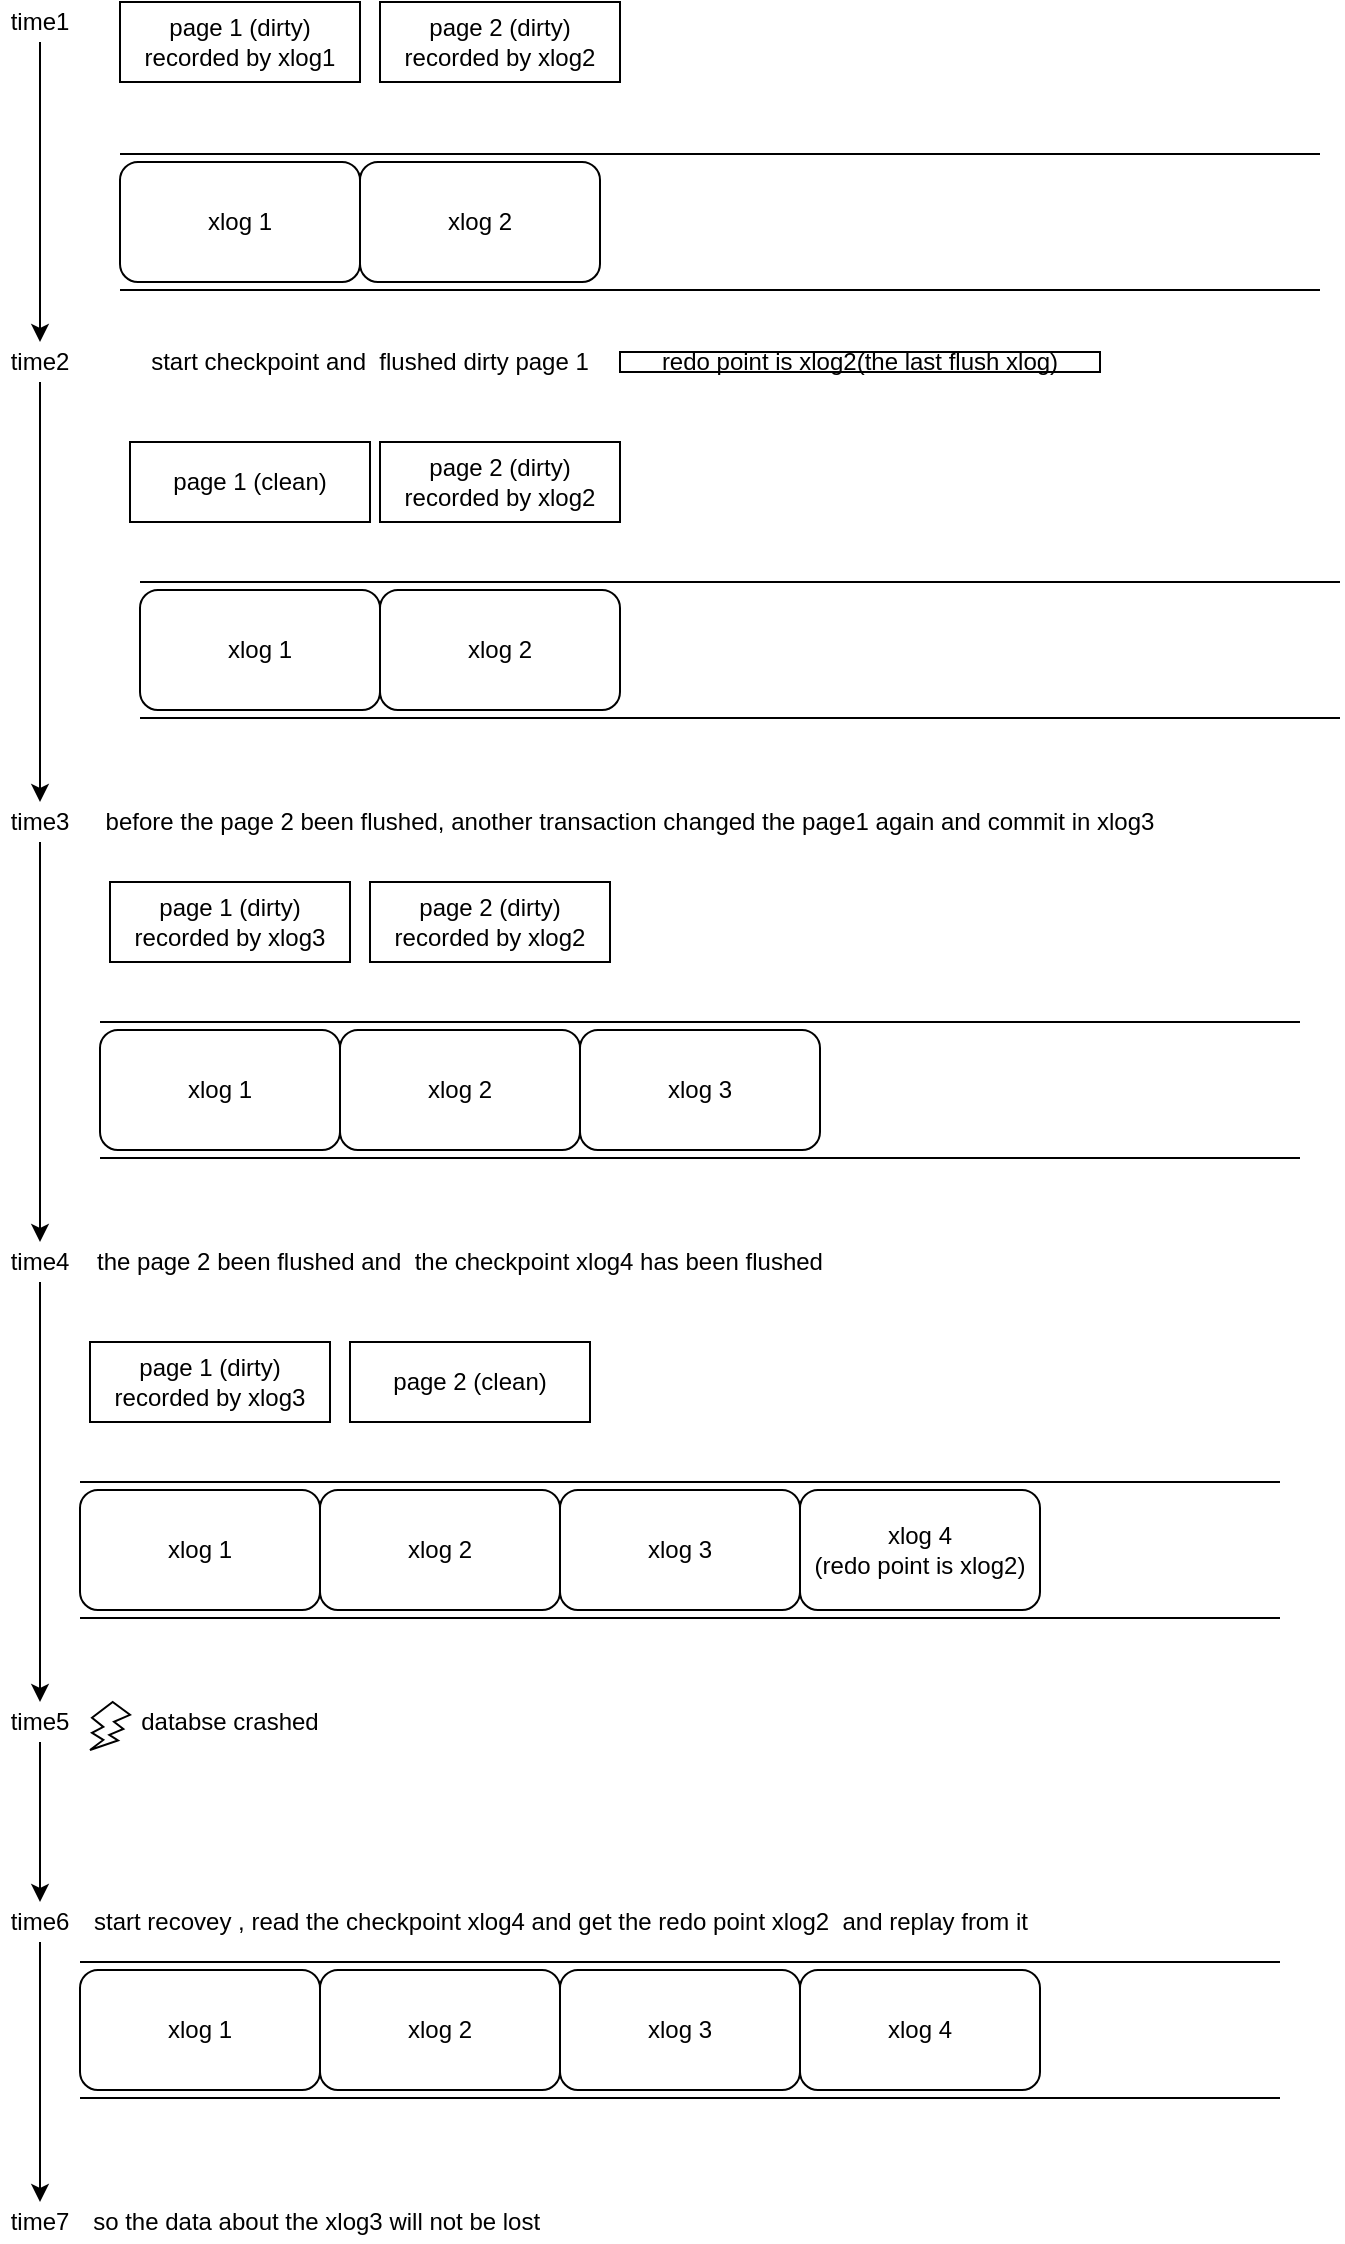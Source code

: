 <mxfile version="12.3.1" type="github" pages="1">
  <diagram id="gXM3Ycw-fR02b8TOL5E9" name="Page-1">
    <mxGraphModel dx="772" dy="405" grid="1" gridSize="10" guides="1" tooltips="1" connect="1" arrows="1" fold="1" page="1" pageScale="1" pageWidth="3300" pageHeight="4681" math="0" shadow="0">
      <root>
        <mxCell id="0"/>
        <mxCell id="1" parent="0"/>
        <mxCell id="KGu_Q4hgnfblnTcpn7K5-1" value="" style="endArrow=none;html=1;" parent="1" edge="1">
          <mxGeometry width="50" height="50" relative="1" as="geometry">
            <mxPoint x="80" y="356" as="sourcePoint"/>
            <mxPoint x="680" y="356" as="targetPoint"/>
          </mxGeometry>
        </mxCell>
        <mxCell id="KGu_Q4hgnfblnTcpn7K5-2" value="" style="endArrow=none;html=1;" parent="1" edge="1">
          <mxGeometry width="50" height="50" relative="1" as="geometry">
            <mxPoint x="80" y="424" as="sourcePoint"/>
            <mxPoint x="680" y="424" as="targetPoint"/>
          </mxGeometry>
        </mxCell>
        <mxCell id="KGu_Q4hgnfblnTcpn7K5-3" value="xlog 1" style="rounded=1;whiteSpace=wrap;html=1;" parent="1" vertex="1">
          <mxGeometry x="80" y="360" width="120" height="60" as="geometry"/>
        </mxCell>
        <mxCell id="KGu_Q4hgnfblnTcpn7K5-4" value="xlog 2" style="rounded=1;whiteSpace=wrap;html=1;" parent="1" vertex="1">
          <mxGeometry x="200" y="360" width="120" height="60" as="geometry"/>
        </mxCell>
        <mxCell id="KGu_Q4hgnfblnTcpn7K5-9" value="page 1 (dirty)&lt;br&gt;recorded by xlog1" style="rounded=0;whiteSpace=wrap;html=1;" parent="1" vertex="1">
          <mxGeometry x="80" y="280" width="120" height="40" as="geometry"/>
        </mxCell>
        <mxCell id="KGu_Q4hgnfblnTcpn7K5-10" value="page 2 (dirty)&lt;br&gt;recorded by xlog2" style="rounded=0;whiteSpace=wrap;html=1;" parent="1" vertex="1">
          <mxGeometry x="210" y="280" width="120" height="40" as="geometry"/>
        </mxCell>
        <mxCell id="KGu_Q4hgnfblnTcpn7K5-11" value="" style="endArrow=none;html=1;" parent="1" edge="1">
          <mxGeometry width="50" height="50" relative="1" as="geometry">
            <mxPoint x="90" y="570" as="sourcePoint"/>
            <mxPoint x="690" y="570" as="targetPoint"/>
          </mxGeometry>
        </mxCell>
        <mxCell id="KGu_Q4hgnfblnTcpn7K5-12" value="" style="endArrow=none;html=1;" parent="1" edge="1">
          <mxGeometry width="50" height="50" relative="1" as="geometry">
            <mxPoint x="90" y="638" as="sourcePoint"/>
            <mxPoint x="690" y="638" as="targetPoint"/>
          </mxGeometry>
        </mxCell>
        <mxCell id="KGu_Q4hgnfblnTcpn7K5-13" value="xlog 1" style="rounded=1;whiteSpace=wrap;html=1;" parent="1" vertex="1">
          <mxGeometry x="90" y="574" width="120" height="60" as="geometry"/>
        </mxCell>
        <mxCell id="KGu_Q4hgnfblnTcpn7K5-14" value="xlog 2" style="rounded=1;whiteSpace=wrap;html=1;" parent="1" vertex="1">
          <mxGeometry x="210" y="574" width="120" height="60" as="geometry"/>
        </mxCell>
        <mxCell id="KGu_Q4hgnfblnTcpn7K5-16" value="page 2 (dirty)&lt;br&gt;recorded by xlog2" style="rounded=0;whiteSpace=wrap;html=1;" parent="1" vertex="1">
          <mxGeometry x="210" y="500" width="120" height="40" as="geometry"/>
        </mxCell>
        <mxCell id="KGu_Q4hgnfblnTcpn7K5-18" value="start checkpoint and&amp;nbsp; flushed dirty page 1" style="text;html=1;strokeColor=none;fillColor=none;align=center;verticalAlign=middle;whiteSpace=wrap;rounded=0;" parent="1" vertex="1">
          <mxGeometry x="80" y="450" width="250" height="20" as="geometry"/>
        </mxCell>
        <mxCell id="KGu_Q4hgnfblnTcpn7K5-20" value="page 1 (clean)" style="rounded=0;whiteSpace=wrap;html=1;" parent="1" vertex="1">
          <mxGeometry x="85" y="500" width="120" height="40" as="geometry"/>
        </mxCell>
        <mxCell id="KGu_Q4hgnfblnTcpn7K5-24" value="" style="edgeStyle=orthogonalEdgeStyle;rounded=0;orthogonalLoop=1;jettySize=auto;html=1;" parent="1" source="KGu_Q4hgnfblnTcpn7K5-22" target="KGu_Q4hgnfblnTcpn7K5-23" edge="1">
          <mxGeometry relative="1" as="geometry"/>
        </mxCell>
        <mxCell id="KGu_Q4hgnfblnTcpn7K5-22" value="time1" style="text;html=1;strokeColor=none;fillColor=none;align=center;verticalAlign=middle;whiteSpace=wrap;rounded=0;" parent="1" vertex="1">
          <mxGeometry x="20" y="280" width="40" height="20" as="geometry"/>
        </mxCell>
        <mxCell id="KGu_Q4hgnfblnTcpn7K5-26" value="" style="edgeStyle=orthogonalEdgeStyle;rounded=0;orthogonalLoop=1;jettySize=auto;html=1;" parent="1" source="KGu_Q4hgnfblnTcpn7K5-23" target="KGu_Q4hgnfblnTcpn7K5-25" edge="1">
          <mxGeometry relative="1" as="geometry"/>
        </mxCell>
        <mxCell id="KGu_Q4hgnfblnTcpn7K5-23" value="time2" style="text;html=1;strokeColor=none;fillColor=none;align=center;verticalAlign=middle;whiteSpace=wrap;rounded=0;" parent="1" vertex="1">
          <mxGeometry x="20" y="450" width="40" height="20" as="geometry"/>
        </mxCell>
        <mxCell id="KGu_Q4hgnfblnTcpn7K5-37" value="" style="edgeStyle=orthogonalEdgeStyle;rounded=0;orthogonalLoop=1;jettySize=auto;html=1;" parent="1" source="KGu_Q4hgnfblnTcpn7K5-25" target="KGu_Q4hgnfblnTcpn7K5-36" edge="1">
          <mxGeometry relative="1" as="geometry"/>
        </mxCell>
        <mxCell id="KGu_Q4hgnfblnTcpn7K5-25" value="time3" style="text;html=1;strokeColor=none;fillColor=none;align=center;verticalAlign=middle;whiteSpace=wrap;rounded=0;" parent="1" vertex="1">
          <mxGeometry x="20" y="680" width="40" height="20" as="geometry"/>
        </mxCell>
        <mxCell id="KGu_Q4hgnfblnTcpn7K5-48" value="" style="edgeStyle=orthogonalEdgeStyle;rounded=0;orthogonalLoop=1;jettySize=auto;html=1;" parent="1" source="KGu_Q4hgnfblnTcpn7K5-36" target="KGu_Q4hgnfblnTcpn7K5-47" edge="1">
          <mxGeometry relative="1" as="geometry"/>
        </mxCell>
        <mxCell id="KGu_Q4hgnfblnTcpn7K5-36" value="time4" style="text;html=1;strokeColor=none;fillColor=none;align=center;verticalAlign=middle;whiteSpace=wrap;rounded=0;" parent="1" vertex="1">
          <mxGeometry x="20" y="900" width="40" height="20" as="geometry"/>
        </mxCell>
        <mxCell id="KGu_Q4hgnfblnTcpn7K5-53" value="" style="edgeStyle=orthogonalEdgeStyle;rounded=0;orthogonalLoop=1;jettySize=auto;html=1;" parent="1" source="KGu_Q4hgnfblnTcpn7K5-47" target="KGu_Q4hgnfblnTcpn7K5-52" edge="1">
          <mxGeometry relative="1" as="geometry"/>
        </mxCell>
        <mxCell id="KGu_Q4hgnfblnTcpn7K5-47" value="time5" style="text;html=1;strokeColor=none;fillColor=none;align=center;verticalAlign=middle;whiteSpace=wrap;rounded=0;" parent="1" vertex="1">
          <mxGeometry x="20" y="1130" width="40" height="20" as="geometry"/>
        </mxCell>
        <mxCell id="KGu_Q4hgnfblnTcpn7K5-68" value="" style="edgeStyle=orthogonalEdgeStyle;rounded=0;orthogonalLoop=1;jettySize=auto;html=1;" parent="1" source="KGu_Q4hgnfblnTcpn7K5-52" target="KGu_Q4hgnfblnTcpn7K5-67" edge="1">
          <mxGeometry relative="1" as="geometry"/>
        </mxCell>
        <mxCell id="KGu_Q4hgnfblnTcpn7K5-52" value="time6" style="text;html=1;strokeColor=none;fillColor=none;align=center;verticalAlign=middle;whiteSpace=wrap;rounded=0;" parent="1" vertex="1">
          <mxGeometry x="20" y="1230" width="40" height="20" as="geometry"/>
        </mxCell>
        <mxCell id="KGu_Q4hgnfblnTcpn7K5-67" value="time7" style="text;html=1;strokeColor=none;fillColor=none;align=center;verticalAlign=middle;whiteSpace=wrap;rounded=0;" parent="1" vertex="1">
          <mxGeometry x="20" y="1380" width="40" height="20" as="geometry"/>
        </mxCell>
        <mxCell id="KGu_Q4hgnfblnTcpn7K5-28" value="" style="endArrow=none;html=1;" parent="1" edge="1">
          <mxGeometry width="50" height="50" relative="1" as="geometry">
            <mxPoint x="70" y="790" as="sourcePoint"/>
            <mxPoint x="670" y="790" as="targetPoint"/>
          </mxGeometry>
        </mxCell>
        <mxCell id="KGu_Q4hgnfblnTcpn7K5-29" value="" style="endArrow=none;html=1;" parent="1" edge="1">
          <mxGeometry width="50" height="50" relative="1" as="geometry">
            <mxPoint x="70" y="858" as="sourcePoint"/>
            <mxPoint x="670" y="858" as="targetPoint"/>
          </mxGeometry>
        </mxCell>
        <mxCell id="KGu_Q4hgnfblnTcpn7K5-30" value="xlog 1" style="rounded=1;whiteSpace=wrap;html=1;" parent="1" vertex="1">
          <mxGeometry x="70" y="794" width="120" height="60" as="geometry"/>
        </mxCell>
        <mxCell id="KGu_Q4hgnfblnTcpn7K5-31" value="xlog 2" style="rounded=1;whiteSpace=wrap;html=1;" parent="1" vertex="1">
          <mxGeometry x="190" y="794" width="120" height="60" as="geometry"/>
        </mxCell>
        <mxCell id="KGu_Q4hgnfblnTcpn7K5-32" value="page 2 (dirty)&lt;br&gt;recorded by xlog2" style="rounded=0;whiteSpace=wrap;html=1;" parent="1" vertex="1">
          <mxGeometry x="205" y="720" width="120" height="40" as="geometry"/>
        </mxCell>
        <mxCell id="KGu_Q4hgnfblnTcpn7K5-33" value="page 1 (dirty)&lt;br&gt;recorded by xlog3" style="rounded=0;whiteSpace=wrap;html=1;" parent="1" vertex="1">
          <mxGeometry x="75" y="720" width="120" height="40" as="geometry"/>
        </mxCell>
        <mxCell id="KGu_Q4hgnfblnTcpn7K5-34" value="before the page 2 been flushed, another transaction changed the page1 again and commit in xlog3" style="text;html=1;strokeColor=none;fillColor=none;align=center;verticalAlign=middle;whiteSpace=wrap;rounded=0;" parent="1" vertex="1">
          <mxGeometry x="60" y="680" width="550" height="20" as="geometry"/>
        </mxCell>
        <mxCell id="KGu_Q4hgnfblnTcpn7K5-35" value="xlog 3" style="rounded=1;whiteSpace=wrap;html=1;" parent="1" vertex="1">
          <mxGeometry x="310" y="794" width="120" height="60" as="geometry"/>
        </mxCell>
        <mxCell id="KGu_Q4hgnfblnTcpn7K5-38" value="" style="endArrow=none;html=1;" parent="1" edge="1">
          <mxGeometry width="50" height="50" relative="1" as="geometry">
            <mxPoint x="60" y="1020" as="sourcePoint"/>
            <mxPoint x="660" y="1020" as="targetPoint"/>
          </mxGeometry>
        </mxCell>
        <mxCell id="KGu_Q4hgnfblnTcpn7K5-39" value="" style="endArrow=none;html=1;" parent="1" edge="1">
          <mxGeometry width="50" height="50" relative="1" as="geometry">
            <mxPoint x="60" y="1088" as="sourcePoint"/>
            <mxPoint x="660" y="1088" as="targetPoint"/>
          </mxGeometry>
        </mxCell>
        <mxCell id="KGu_Q4hgnfblnTcpn7K5-40" value="xlog 1" style="rounded=1;whiteSpace=wrap;html=1;" parent="1" vertex="1">
          <mxGeometry x="60" y="1024" width="120" height="60" as="geometry"/>
        </mxCell>
        <mxCell id="KGu_Q4hgnfblnTcpn7K5-41" value="xlog 2" style="rounded=1;whiteSpace=wrap;html=1;" parent="1" vertex="1">
          <mxGeometry x="180" y="1024" width="120" height="60" as="geometry"/>
        </mxCell>
        <mxCell id="KGu_Q4hgnfblnTcpn7K5-42" value="page 2 (clean)" style="rounded=0;whiteSpace=wrap;html=1;" parent="1" vertex="1">
          <mxGeometry x="195" y="950" width="120" height="40" as="geometry"/>
        </mxCell>
        <mxCell id="KGu_Q4hgnfblnTcpn7K5-43" value="page 1 (dirty)&lt;br&gt;recorded by xlog3" style="rounded=0;whiteSpace=wrap;html=1;" parent="1" vertex="1">
          <mxGeometry x="65" y="950" width="120" height="40" as="geometry"/>
        </mxCell>
        <mxCell id="KGu_Q4hgnfblnTcpn7K5-44" value="xlog 3" style="rounded=1;whiteSpace=wrap;html=1;" parent="1" vertex="1">
          <mxGeometry x="300" y="1024" width="120" height="60" as="geometry"/>
        </mxCell>
        <mxCell id="KGu_Q4hgnfblnTcpn7K5-45" value="the page 2 been flushed and&amp;nbsp; the checkpoint xlog4 has been flushed" style="text;html=1;strokeColor=none;fillColor=none;align=center;verticalAlign=middle;whiteSpace=wrap;rounded=0;" parent="1" vertex="1">
          <mxGeometry x="50" y="900" width="400" height="20" as="geometry"/>
        </mxCell>
        <mxCell id="KGu_Q4hgnfblnTcpn7K5-46" value="xlog 4&lt;br&gt;(redo point is xlog2)" style="rounded=1;whiteSpace=wrap;html=1;" parent="1" vertex="1">
          <mxGeometry x="420" y="1024" width="120" height="60" as="geometry"/>
        </mxCell>
        <mxCell id="KGu_Q4hgnfblnTcpn7K5-50" value="databse crashed" style="text;html=1;strokeColor=none;fillColor=none;align=center;verticalAlign=middle;whiteSpace=wrap;rounded=0;" parent="1" vertex="1">
          <mxGeometry x="85" y="1130" width="100" height="20" as="geometry"/>
        </mxCell>
        <mxCell id="KGu_Q4hgnfblnTcpn7K5-51" value="" style="verticalLabelPosition=bottom;verticalAlign=top;html=1;shape=mxgraph.basic.flash" parent="1" vertex="1">
          <mxGeometry x="65" y="1130" width="20" height="24" as="geometry"/>
        </mxCell>
        <mxCell id="KGu_Q4hgnfblnTcpn7K5-55" value="redo point is xlog2(the last flush xlog)" style="rounded=0;whiteSpace=wrap;html=1;" parent="1" vertex="1">
          <mxGeometry x="330" y="455" width="240" height="10" as="geometry"/>
        </mxCell>
        <mxCell id="KGu_Q4hgnfblnTcpn7K5-56" value="" style="endArrow=none;html=1;" parent="1" edge="1">
          <mxGeometry width="50" height="50" relative="1" as="geometry">
            <mxPoint x="60" y="1260" as="sourcePoint"/>
            <mxPoint x="660" y="1260" as="targetPoint"/>
          </mxGeometry>
        </mxCell>
        <mxCell id="KGu_Q4hgnfblnTcpn7K5-57" value="" style="endArrow=none;html=1;" parent="1" edge="1">
          <mxGeometry width="50" height="50" relative="1" as="geometry">
            <mxPoint x="60" y="1328" as="sourcePoint"/>
            <mxPoint x="660" y="1328" as="targetPoint"/>
          </mxGeometry>
        </mxCell>
        <mxCell id="KGu_Q4hgnfblnTcpn7K5-58" value="xlog 1" style="rounded=1;whiteSpace=wrap;html=1;" parent="1" vertex="1">
          <mxGeometry x="60" y="1264" width="120" height="60" as="geometry"/>
        </mxCell>
        <mxCell id="KGu_Q4hgnfblnTcpn7K5-59" value="xlog 2" style="rounded=1;whiteSpace=wrap;html=1;" parent="1" vertex="1">
          <mxGeometry x="180" y="1264" width="120" height="60" as="geometry"/>
        </mxCell>
        <mxCell id="KGu_Q4hgnfblnTcpn7K5-60" value="xlog 3" style="rounded=1;whiteSpace=wrap;html=1;" parent="1" vertex="1">
          <mxGeometry x="300" y="1264" width="120" height="60" as="geometry"/>
        </mxCell>
        <mxCell id="KGu_Q4hgnfblnTcpn7K5-61" value="xlog 4" style="rounded=1;whiteSpace=wrap;html=1;" parent="1" vertex="1">
          <mxGeometry x="420" y="1264" width="120" height="60" as="geometry"/>
        </mxCell>
        <mxCell id="KGu_Q4hgnfblnTcpn7K5-62" value="start recovey , read the checkpoint xlog4 and get the redo point xlog2&amp;nbsp; and replay from it&amp;nbsp;&amp;nbsp;" style="text;html=1;strokeColor=none;fillColor=none;align=left;verticalAlign=middle;whiteSpace=wrap;rounded=0;" parent="1" vertex="1">
          <mxGeometry x="65" y="1230" width="490" height="20" as="geometry"/>
        </mxCell>
        <mxCell id="KGu_Q4hgnfblnTcpn7K5-65" value="so the data about the xlog3 will not be lost&amp;nbsp;" style="text;html=1;strokeColor=none;fillColor=none;align=center;verticalAlign=middle;whiteSpace=wrap;rounded=0;" parent="1" vertex="1">
          <mxGeometry x="60" y="1380" width="240" height="20" as="geometry"/>
        </mxCell>
      </root>
    </mxGraphModel>
  </diagram>
</mxfile>
